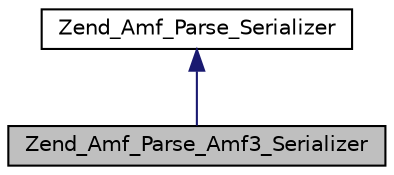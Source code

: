 digraph G
{
  edge [fontname="Helvetica",fontsize="10",labelfontname="Helvetica",labelfontsize="10"];
  node [fontname="Helvetica",fontsize="10",shape=record];
  Node1 [label="Zend_Amf_Parse_Amf3_Serializer",height=0.2,width=0.4,color="black", fillcolor="grey75", style="filled" fontcolor="black"];
  Node2 -> Node1 [dir="back",color="midnightblue",fontsize="10",style="solid",fontname="Helvetica"];
  Node2 [label="Zend_Amf_Parse_Serializer",height=0.2,width=0.4,color="black", fillcolor="white", style="filled",URL="$class_zend___amf___parse___serializer.html"];
}
